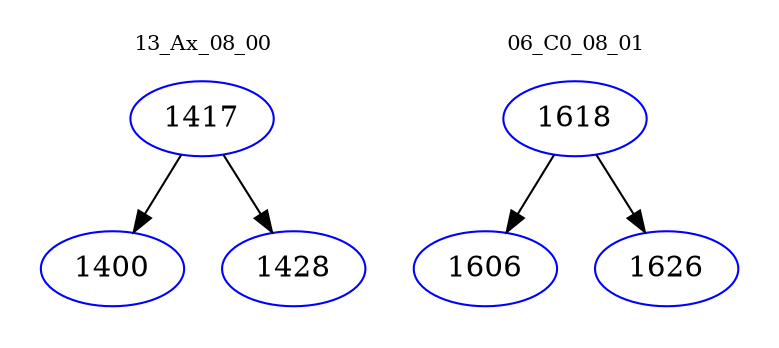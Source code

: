 digraph{
subgraph cluster_0 {
color = white
label = "13_Ax_08_00";
fontsize=10;
T0_1417 [label="1417", color="blue"]
T0_1417 -> T0_1400 [color="black"]
T0_1400 [label="1400", color="blue"]
T0_1417 -> T0_1428 [color="black"]
T0_1428 [label="1428", color="blue"]
}
subgraph cluster_1 {
color = white
label = "06_C0_08_01";
fontsize=10;
T1_1618 [label="1618", color="blue"]
T1_1618 -> T1_1606 [color="black"]
T1_1606 [label="1606", color="blue"]
T1_1618 -> T1_1626 [color="black"]
T1_1626 [label="1626", color="blue"]
}
}
